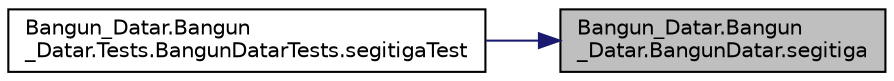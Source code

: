 digraph "Bangun_Datar.Bangun_Datar.BangunDatar.segitiga"
{
 // LATEX_PDF_SIZE
  edge [fontname="Helvetica",fontsize="10",labelfontname="Helvetica",labelfontsize="10"];
  node [fontname="Helvetica",fontsize="10",shape=record];
  rankdir="RL";
  Node1 [label="Bangun_Datar.Bangun\l_Datar.BangunDatar.segitiga",height=0.2,width=0.4,color="black", fillcolor="grey75", style="filled", fontcolor="black",tooltip=" "];
  Node1 -> Node2 [dir="back",color="midnightblue",fontsize="10",style="solid",fontname="Helvetica"];
  Node2 [label="Bangun_Datar.Bangun\l_Datar.Tests.BangunDatarTests.segitigaTest",height=0.2,width=0.4,color="black", fillcolor="white", style="filled",URL="$class_bangun___datar_1_1_bangun___datar_1_1_tests_1_1_bangun_datar_tests.html#ac3cb08a26c543d4c966485e88a160aec",tooltip=" "];
}
